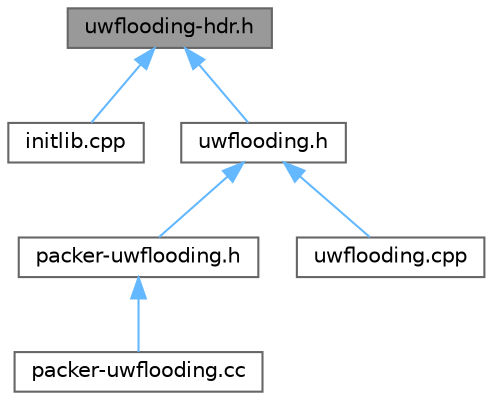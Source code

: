 digraph "uwflooding-hdr.h"
{
 // LATEX_PDF_SIZE
  bgcolor="transparent";
  edge [fontname=Helvetica,fontsize=10,labelfontname=Helvetica,labelfontsize=10];
  node [fontname=Helvetica,fontsize=10,shape=box,height=0.2,width=0.4];
  Node1 [id="Node000001",label="uwflooding-hdr.h",height=0.2,width=0.4,color="gray40", fillcolor="grey60", style="filled", fontcolor="black",tooltip="Provides the header description for UWFLOODING packets."];
  Node1 -> Node2 [id="edge1_Node000001_Node000002",dir="back",color="steelblue1",style="solid",tooltip=" "];
  Node2 [id="Node000002",label="initlib.cpp",height=0.2,width=0.4,color="grey40", fillcolor="white", style="filled",URL="$DESERT__Framework_2DESERT_2network_2uwflooding_2initlib_8cpp.html",tooltip="Provides the initialization of uwflooding libraries."];
  Node1 -> Node3 [id="edge2_Node000001_Node000003",dir="back",color="steelblue1",style="solid",tooltip=" "];
  Node3 [id="Node000003",label="uwflooding.h",height=0.2,width=0.4,color="grey40", fillcolor="white", style="filled",URL="$uwflooding_8h.html",tooltip="Flooding based routing protocol."];
  Node3 -> Node4 [id="edge3_Node000003_Node000004",dir="back",color="steelblue1",style="solid",tooltip=" "];
  Node4 [id="Node000004",label="packer-uwflooding.h",height=0.2,width=0.4,color="grey40", fillcolor="white", style="filled",URL="$packer-uwflooding_8h.html",tooltip=" "];
  Node4 -> Node5 [id="edge4_Node000004_Node000005",dir="back",color="steelblue1",style="solid",tooltip=" "];
  Node5 [id="Node000005",label="packer-uwflooding.cc",height=0.2,width=0.4,color="grey40", fillcolor="white", style="filled",URL="$packer-uwflooding_8cc.html",tooltip="Implementation of the class responsible to map the NS-Miracle packet of uwflooding into a bit stream,..."];
  Node3 -> Node6 [id="edge5_Node000003_Node000006",dir="back",color="steelblue1",style="solid",tooltip=" "];
  Node6 [id="Node000006",label="uwflooding.cpp",height=0.2,width=0.4,color="grey40", fillcolor="white", style="filled",URL="$uwflooding_8cpp.html",tooltip="Implements UwFlooding class."];
}
